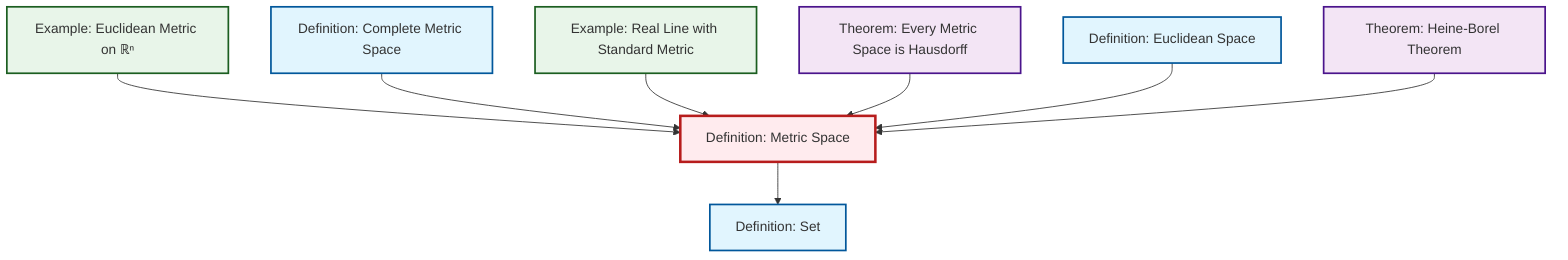 graph TD
    classDef definition fill:#e1f5fe,stroke:#01579b,stroke-width:2px
    classDef theorem fill:#f3e5f5,stroke:#4a148c,stroke-width:2px
    classDef axiom fill:#fff3e0,stroke:#e65100,stroke-width:2px
    classDef example fill:#e8f5e9,stroke:#1b5e20,stroke-width:2px
    classDef current fill:#ffebee,stroke:#b71c1c,stroke-width:3px
    thm-heine-borel["Theorem: Heine-Borel Theorem"]:::theorem
    def-complete-metric-space["Definition: Complete Metric Space"]:::definition
    ex-real-line-metric["Example: Real Line with Standard Metric"]:::example
    def-metric-space["Definition: Metric Space"]:::definition
    thm-metric-hausdorff["Theorem: Every Metric Space is Hausdorff"]:::theorem
    def-euclidean-space["Definition: Euclidean Space"]:::definition
    def-set["Definition: Set"]:::definition
    ex-euclidean-metric["Example: Euclidean Metric on ℝⁿ"]:::example
    ex-euclidean-metric --> def-metric-space
    def-complete-metric-space --> def-metric-space
    ex-real-line-metric --> def-metric-space
    def-metric-space --> def-set
    thm-metric-hausdorff --> def-metric-space
    def-euclidean-space --> def-metric-space
    thm-heine-borel --> def-metric-space
    class def-metric-space current